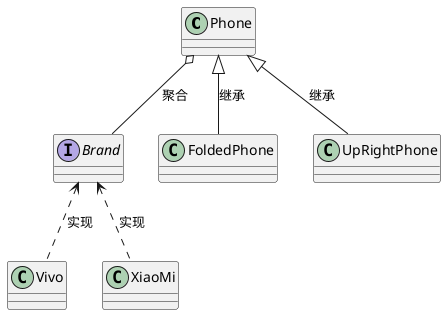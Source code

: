@startuml

class Phone {

}

interface Brand {

}

class FoldedPhone {

}

class UpRightPhone {

}

class Vivo {

}

class XiaoMi {

}


Brand <.. Vivo:实现
Brand <.. XiaoMi:实现

Phone <|-- FoldedPhone:继承
Phone <|-- UpRightPhone:继承

Phone o-- Brand:聚合

@enduml